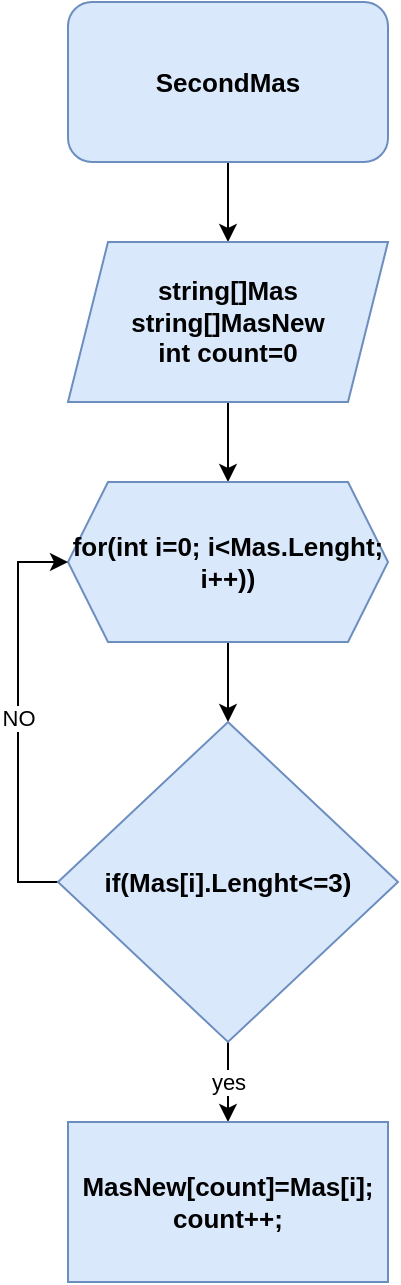 <mxfile version="20.5.2" type="device"><diagram id="IQZM3S7bjwgBN70G-u3d" name="Page-1"><mxGraphModel dx="990" dy="567" grid="1" gridSize="10" guides="1" tooltips="1" connect="1" arrows="1" fold="1" page="1" pageScale="1" pageWidth="827" pageHeight="1169" math="0" shadow="0"><root><mxCell id="0"/><mxCell id="1" parent="0"/><mxCell id="vbHDbf_xC5jpNJSDlIt_-6" value="" style="edgeStyle=orthogonalEdgeStyle;rounded=0;orthogonalLoop=1;jettySize=auto;html=1;" edge="1" parent="1" source="vbHDbf_xC5jpNJSDlIt_-1" target="vbHDbf_xC5jpNJSDlIt_-2"><mxGeometry relative="1" as="geometry"/></mxCell><mxCell id="vbHDbf_xC5jpNJSDlIt_-1" value="SecondMas" style="rounded=1;whiteSpace=wrap;html=1;fillColor=#dae8fc;strokeColor=#6c8ebf;fontStyle=1;fontSize=13;" vertex="1" parent="1"><mxGeometry x="280" y="40" width="160" height="80" as="geometry"/></mxCell><mxCell id="vbHDbf_xC5jpNJSDlIt_-7" value="" style="edgeStyle=orthogonalEdgeStyle;rounded=0;orthogonalLoop=1;jettySize=auto;html=1;" edge="1" parent="1" source="vbHDbf_xC5jpNJSDlIt_-2" target="vbHDbf_xC5jpNJSDlIt_-3"><mxGeometry relative="1" as="geometry"/></mxCell><mxCell id="vbHDbf_xC5jpNJSDlIt_-2" value="string[]Mas&lt;br style=&quot;font-size: 13px;&quot;&gt;string[]MasNew&lt;br style=&quot;font-size: 13px;&quot;&gt;int count=0" style="shape=parallelogram;perimeter=parallelogramPerimeter;whiteSpace=wrap;html=1;fixedSize=1;fillColor=#dae8fc;strokeColor=#6c8ebf;fontStyle=1;fontSize=13;" vertex="1" parent="1"><mxGeometry x="280" y="160" width="160" height="80" as="geometry"/></mxCell><mxCell id="vbHDbf_xC5jpNJSDlIt_-8" value="" style="edgeStyle=orthogonalEdgeStyle;rounded=0;orthogonalLoop=1;jettySize=auto;html=1;" edge="1" parent="1" source="vbHDbf_xC5jpNJSDlIt_-3" target="vbHDbf_xC5jpNJSDlIt_-4"><mxGeometry relative="1" as="geometry"/></mxCell><mxCell id="vbHDbf_xC5jpNJSDlIt_-3" value="for(int i=0; i&amp;lt;Mas.Lenght; i++))" style="shape=hexagon;perimeter=hexagonPerimeter2;whiteSpace=wrap;html=1;fixedSize=1;fillColor=#dae8fc;strokeColor=#6c8ebf;fontStyle=1;fontSize=13;" vertex="1" parent="1"><mxGeometry x="280" y="280" width="160" height="80" as="geometry"/></mxCell><mxCell id="vbHDbf_xC5jpNJSDlIt_-9" value="yes" style="edgeStyle=orthogonalEdgeStyle;rounded=0;orthogonalLoop=1;jettySize=auto;html=1;" edge="1" parent="1" source="vbHDbf_xC5jpNJSDlIt_-4" target="vbHDbf_xC5jpNJSDlIt_-5"><mxGeometry relative="1" as="geometry"/></mxCell><mxCell id="vbHDbf_xC5jpNJSDlIt_-12" value="NO" style="edgeStyle=orthogonalEdgeStyle;rounded=0;orthogonalLoop=1;jettySize=auto;html=1;entryX=0;entryY=0.5;entryDx=0;entryDy=0;" edge="1" parent="1" source="vbHDbf_xC5jpNJSDlIt_-4" target="vbHDbf_xC5jpNJSDlIt_-3"><mxGeometry relative="1" as="geometry"><Array as="points"><mxPoint x="255" y="480"/><mxPoint x="255" y="320"/></Array></mxGeometry></mxCell><mxCell id="vbHDbf_xC5jpNJSDlIt_-4" value="if(Mas[i].Lenght&amp;lt;=3)" style="rhombus;whiteSpace=wrap;html=1;fillColor=#dae8fc;strokeColor=#6c8ebf;fontStyle=1;fontSize=13;" vertex="1" parent="1"><mxGeometry x="275" y="400" width="170" height="160" as="geometry"/></mxCell><mxCell id="vbHDbf_xC5jpNJSDlIt_-5" value="MasNew[count]=Mas[i];&lt;br style=&quot;font-size: 13px;&quot;&gt;count++;" style="rounded=0;whiteSpace=wrap;html=1;fillColor=#dae8fc;strokeColor=#6c8ebf;fontStyle=1;fontSize=13;" vertex="1" parent="1"><mxGeometry x="280" y="600" width="160" height="80" as="geometry"/></mxCell></root></mxGraphModel></diagram></mxfile>
